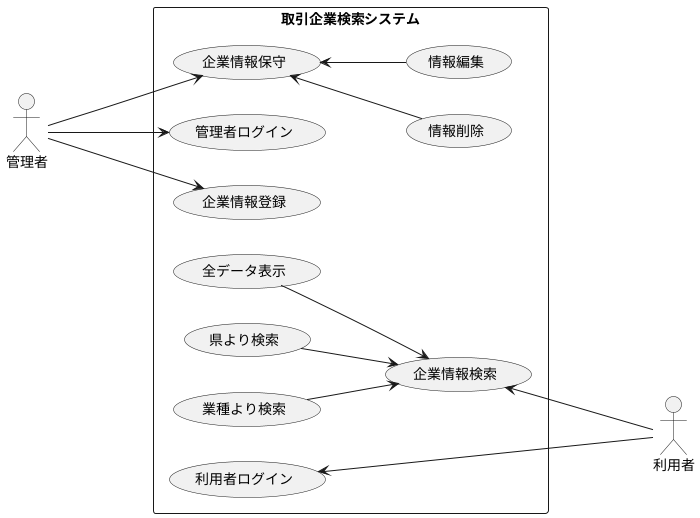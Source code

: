 @startuml ユースケース図
left to right direction
actor 管理者
actor 利用者
rectangle 取引企業検索システム{
usecase 管理者ログイン
usecase 企業情報登録
usecase 企業情報保守
usecase 情報編集
usecase 情報削除
usecase 利用者ログイン
usecase 企業情報検索
usecase 全データ表示
usecase 県より検索
usecase 業種より検索
}
管理者 --> 管理者ログイン
管理者 ---> 企業情報登録
管理者 ---> 企業情報保守
情報編集 -up-> 企業情報保守
情報削除 -up-> 企業情報保守
利用者ログイン <--- 利用者
企業情報検索 <--- 利用者
全データ表示--> 企業情報検索
県より検索--> 企業情報検索
業種より検索--> 企業情報検索
@enduml